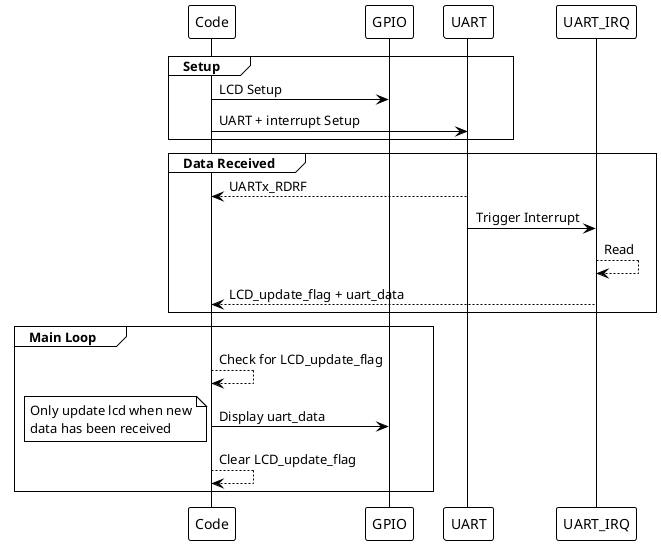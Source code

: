 @startuml

!theme plain

participant Code
participant GPIO
participant UART
participant UART_IRQ

group Setup
    Code -> GPIO : LCD Setup

    Code -> UART : UART + interrupt Setup
end

group Data Received
    UART --> Code : UARTx_RDRF

    UART -> UART_IRQ : Trigger Interrupt

    UART_IRQ --> UART_IRQ : Read

    UART_IRQ --> Code : LCD_update_flag + uart_data
end

group Main Loop

Code --> Code : Check for LCD_update_flag
Code -> GPIO : Display uart_data
note left: Only update lcd when new\ndata has been received

Code --> Code : Clear LCD_update_flag

end

@enduml